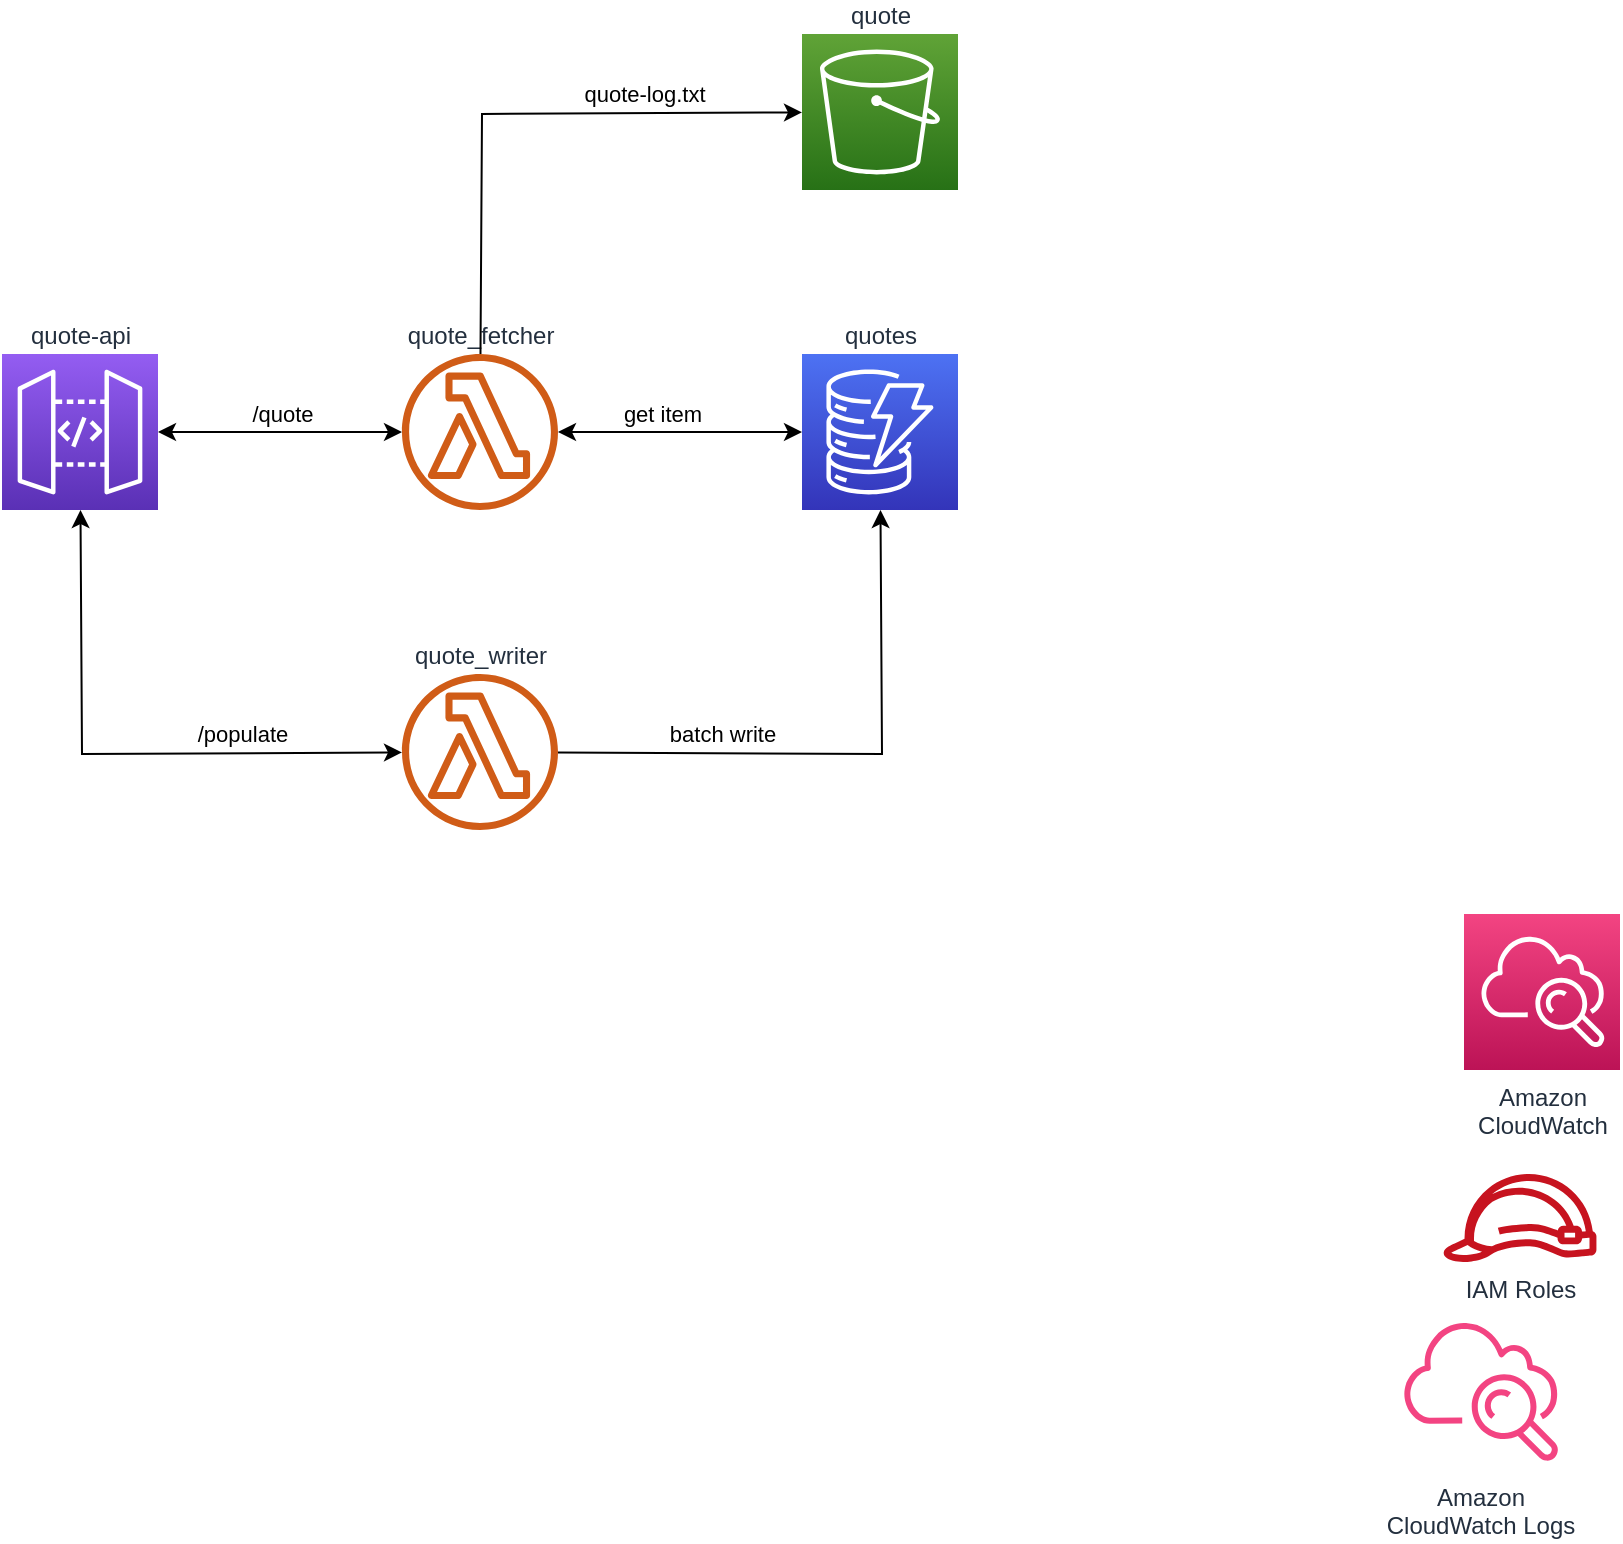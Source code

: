 <mxfile version="24.7.17">
  <diagram id="Ht1M8jgEwFfnCIfOTk4-" name="Page-1">
    <mxGraphModel dx="830" dy="1271" grid="1" gridSize="10" guides="1" tooltips="1" connect="1" arrows="1" fold="1" page="1" pageScale="1" pageWidth="1169" pageHeight="827" math="0" shadow="0">
      <root>
        <mxCell id="0" />
        <mxCell id="1" parent="0" />
        <mxCell id="UEzPUAAOIrF-is8g5C7q-114" value="quote-api" style="outlineConnect=0;fontColor=#232F3E;gradientColor=#945DF2;gradientDirection=north;fillColor=#5A30B5;strokeColor=#ffffff;dashed=0;verticalLabelPosition=top;verticalAlign=bottom;align=center;html=1;fontSize=12;fontStyle=0;aspect=fixed;shape=mxgraph.aws4.resourceIcon;resIcon=mxgraph.aws4.api_gateway;labelBackgroundColor=#ffffff;labelPosition=center;" parent="1" vertex="1">
          <mxGeometry x="360" y="160" width="78" height="78" as="geometry" />
        </mxCell>
        <mxCell id="UEzPUAAOIrF-is8g5C7q-115" value="quote_fetcher" style="outlineConnect=0;fontColor=#232F3E;gradientColor=none;fillColor=#D05C17;strokeColor=none;dashed=0;verticalLabelPosition=top;verticalAlign=bottom;align=center;html=1;fontSize=12;fontStyle=0;aspect=fixed;pointerEvents=1;shape=mxgraph.aws4.lambda_function;labelBackgroundColor=#ffffff;labelPosition=center;" parent="1" vertex="1">
          <mxGeometry x="560" y="160" width="78" height="78" as="geometry" />
        </mxCell>
        <mxCell id="UEzPUAAOIrF-is8g5C7q-116" value="quote" style="outlineConnect=0;fontColor=#232F3E;gradientColor=#60A337;gradientDirection=north;fillColor=#277116;strokeColor=#ffffff;dashed=0;verticalLabelPosition=top;verticalAlign=bottom;align=center;html=1;fontSize=12;fontStyle=0;aspect=fixed;shape=mxgraph.aws4.resourceIcon;resIcon=mxgraph.aws4.s3;labelBackgroundColor=#ffffff;labelPosition=center;" parent="1" vertex="1">
          <mxGeometry x="760.0" width="78" height="78" as="geometry" />
        </mxCell>
        <mxCell id="UEzPUAAOIrF-is8g5C7q-121" value="Amazon&lt;br&gt;CloudWatch&lt;br&gt;" style="outlineConnect=0;fontColor=#232F3E;gradientColor=#F34482;gradientDirection=north;fillColor=#BC1356;strokeColor=#ffffff;dashed=0;verticalLabelPosition=bottom;verticalAlign=top;align=center;html=1;fontSize=12;fontStyle=0;aspect=fixed;shape=mxgraph.aws4.resourceIcon;resIcon=mxgraph.aws4.cloudwatch;labelBackgroundColor=#ffffff;" parent="1" vertex="1">
          <mxGeometry x="1091.0" y="440" width="78" height="78" as="geometry" />
        </mxCell>
        <mxCell id="UEzPUAAOIrF-is8g5C7q-122" value="IAM Roles" style="outlineConnect=0;fontColor=#232F3E;gradientColor=none;fillColor=#C7131F;strokeColor=none;dashed=0;verticalLabelPosition=bottom;verticalAlign=top;align=center;html=1;fontSize=12;fontStyle=0;aspect=fixed;pointerEvents=1;shape=mxgraph.aws4.role;labelBackgroundColor=#ffffff;" parent="1" vertex="1">
          <mxGeometry x="1080.0" y="570" width="78" height="44" as="geometry" />
        </mxCell>
        <mxCell id="UEzPUAAOIrF-is8g5C7q-123" value="Amazon&lt;br&gt;CloudWatch Logs&lt;br&gt;" style="outlineConnect=0;fontColor=#232F3E;gradientColor=none;gradientDirection=north;fillColor=#F34482;strokeColor=none;dashed=0;verticalLabelPosition=bottom;verticalAlign=top;align=center;html=1;fontSize=12;fontStyle=0;aspect=fixed;shape=mxgraph.aws4.cloudwatch;labelBackgroundColor=#ffffff;" parent="1" vertex="1">
          <mxGeometry x="1060.0" y="640" width="78" height="78" as="geometry" />
        </mxCell>
        <mxCell id="326DtuPlpU6wGnwd2X5D-1" value="quote_writer" style="outlineConnect=0;fontColor=#232F3E;gradientColor=none;fillColor=#D05C17;strokeColor=none;dashed=0;verticalLabelPosition=top;verticalAlign=bottom;align=center;html=1;fontSize=12;fontStyle=0;aspect=fixed;pointerEvents=1;shape=mxgraph.aws4.lambda_function;labelBackgroundColor=#ffffff;labelPosition=center;" vertex="1" parent="1">
          <mxGeometry x="560" y="320" width="78" height="78" as="geometry" />
        </mxCell>
        <mxCell id="326DtuPlpU6wGnwd2X5D-7" value="/populate" style="endArrow=classic;startArrow=classic;html=1;rounded=0;endFill=1;" edge="1" parent="1" source="326DtuPlpU6wGnwd2X5D-1" target="UEzPUAAOIrF-is8g5C7q-114">
          <mxGeometry x="-0.433" y="-10" width="50" height="50" relative="1" as="geometry">
            <mxPoint x="640" y="450" as="sourcePoint" />
            <mxPoint x="690" y="400" as="targetPoint" />
            <Array as="points">
              <mxPoint x="400" y="360" />
            </Array>
            <mxPoint as="offset" />
          </mxGeometry>
        </mxCell>
        <mxCell id="326DtuPlpU6wGnwd2X5D-8" value="batch write" style="endArrow=classic;startArrow=none;html=1;rounded=0;startFill=0;" edge="1" parent="1" source="326DtuPlpU6wGnwd2X5D-1" target="UEzPUAAOIrF-is8g5C7q-119">
          <mxGeometry x="-0.423" y="10" width="50" height="50" relative="1" as="geometry">
            <mxPoint x="270" y="384" as="sourcePoint" />
            <mxPoint x="320" y="334" as="targetPoint" />
            <Array as="points">
              <mxPoint x="800" y="360" />
            </Array>
            <mxPoint as="offset" />
          </mxGeometry>
        </mxCell>
        <mxCell id="326DtuPlpU6wGnwd2X5D-9" value="" style="endArrow=classic;startArrow=classic;html=1;rounded=0;" edge="1" parent="1" source="UEzPUAAOIrF-is8g5C7q-119" target="UEzPUAAOIrF-is8g5C7q-115">
          <mxGeometry width="50" height="50" relative="1" as="geometry">
            <mxPoint x="248" y="369" as="sourcePoint" />
            <mxPoint x="370" y="369" as="targetPoint" />
          </mxGeometry>
        </mxCell>
        <mxCell id="326DtuPlpU6wGnwd2X5D-13" value="get item" style="edgeLabel;html=1;align=center;verticalAlign=middle;resizable=0;points=[];" vertex="1" connectable="0" parent="326DtuPlpU6wGnwd2X5D-9">
          <mxGeometry x="-0.012" y="-1" relative="1" as="geometry">
            <mxPoint x="-10" y="-8" as="offset" />
          </mxGeometry>
        </mxCell>
        <mxCell id="326DtuPlpU6wGnwd2X5D-12" value="/quote" style="endArrow=classic;startArrow=classic;html=1;rounded=0;jumpStyle=none;startFill=1;" edge="1" parent="1" source="UEzPUAAOIrF-is8g5C7q-114" target="UEzPUAAOIrF-is8g5C7q-115">
          <mxGeometry x="0.016" y="9" width="50" height="50" relative="1" as="geometry">
            <mxPoint x="438" y="221" as="sourcePoint" />
            <mxPoint x="562" y="214" as="targetPoint" />
            <Array as="points" />
            <mxPoint as="offset" />
          </mxGeometry>
        </mxCell>
        <mxCell id="UEzPUAAOIrF-is8g5C7q-119" value="quotes" style="outlineConnect=0;fontColor=#232F3E;gradientColor=#4D72F3;gradientDirection=north;fillColor=#3334B9;strokeColor=#ffffff;dashed=0;verticalLabelPosition=top;verticalAlign=bottom;align=center;html=1;fontSize=12;fontStyle=0;aspect=fixed;shape=mxgraph.aws4.resourceIcon;resIcon=mxgraph.aws4.dynamodb;labelBackgroundColor=#ffffff;spacingTop=5;labelPosition=center;" parent="1" vertex="1">
          <mxGeometry x="760.0" y="160" width="78" height="78" as="geometry" />
        </mxCell>
        <mxCell id="326DtuPlpU6wGnwd2X5D-37" value="" style="endArrow=classic;startArrow=none;html=1;rounded=0;startFill=0;" edge="1" parent="1" source="UEzPUAAOIrF-is8g5C7q-115" target="UEzPUAAOIrF-is8g5C7q-116">
          <mxGeometry width="50" height="50" relative="1" as="geometry">
            <mxPoint x="680" y="150" as="sourcePoint" />
            <mxPoint x="730" y="100" as="targetPoint" />
            <Array as="points">
              <mxPoint x="600" y="40" />
            </Array>
          </mxGeometry>
        </mxCell>
        <mxCell id="326DtuPlpU6wGnwd2X5D-38" value="quote-log.txt" style="edgeLabel;html=1;align=center;verticalAlign=middle;resizable=0;points=[];" vertex="1" connectable="0" parent="326DtuPlpU6wGnwd2X5D-37">
          <mxGeometry x="0.431" y="1" relative="1" as="geometry">
            <mxPoint y="-9" as="offset" />
          </mxGeometry>
        </mxCell>
      </root>
    </mxGraphModel>
  </diagram>
</mxfile>
